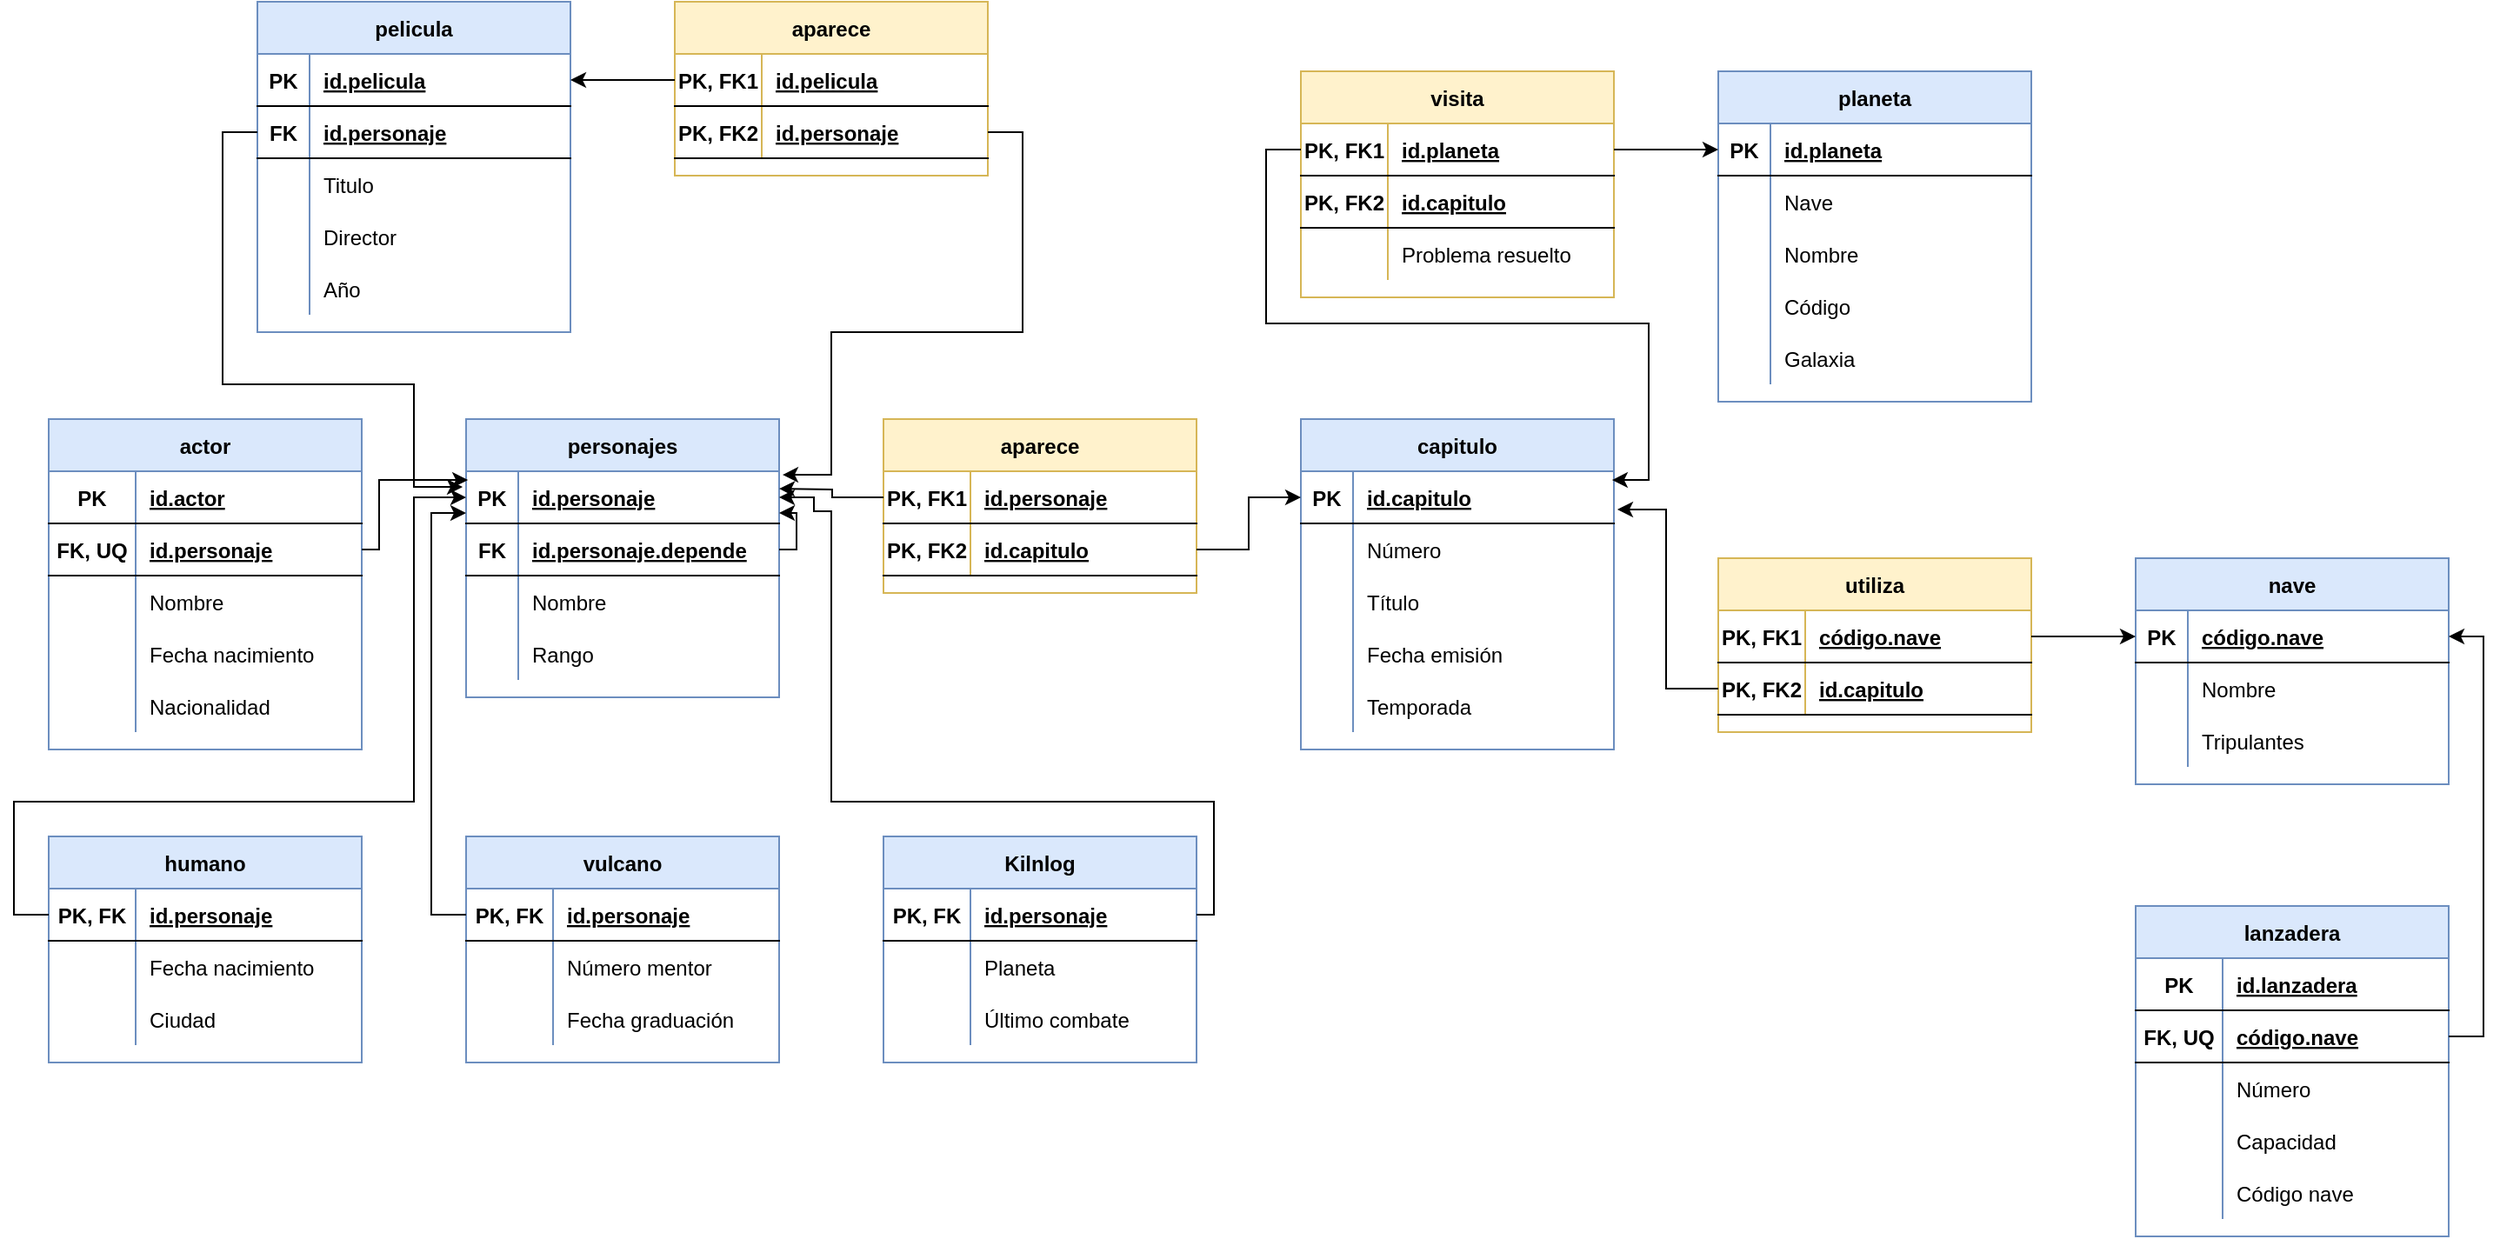 <mxfile version="20.5.1" type="github">
  <diagram id="0xxKBt_zIRBhsiImjo-v" name="Página-1">
    <mxGraphModel dx="868" dy="482" grid="1" gridSize="10" guides="1" tooltips="1" connect="1" arrows="1" fold="1" page="1" pageScale="1" pageWidth="827" pageHeight="1169" math="0" shadow="0">
      <root>
        <mxCell id="0" />
        <mxCell id="1" parent="0" />
        <mxCell id="t3VpPceT7jCEwSQQb5dG-1" value="personajes" style="shape=table;startSize=30;container=1;collapsible=1;childLayout=tableLayout;fixedRows=1;rowLines=0;fontStyle=1;align=center;resizeLast=1;fillColor=#dae8fc;strokeColor=#6c8ebf;" vertex="1" parent="1">
          <mxGeometry x="330" y="320" width="180" height="160" as="geometry" />
        </mxCell>
        <mxCell id="t3VpPceT7jCEwSQQb5dG-2" value="" style="shape=tableRow;horizontal=0;startSize=0;swimlaneHead=0;swimlaneBody=0;fillColor=none;collapsible=0;dropTarget=0;points=[[0,0.5],[1,0.5]];portConstraint=eastwest;top=0;left=0;right=0;bottom=1;" vertex="1" parent="t3VpPceT7jCEwSQQb5dG-1">
          <mxGeometry y="30" width="180" height="30" as="geometry" />
        </mxCell>
        <mxCell id="t3VpPceT7jCEwSQQb5dG-3" value="PK" style="shape=partialRectangle;connectable=0;fillColor=none;top=0;left=0;bottom=0;right=0;fontStyle=1;overflow=hidden;" vertex="1" parent="t3VpPceT7jCEwSQQb5dG-2">
          <mxGeometry width="30" height="30" as="geometry">
            <mxRectangle width="30" height="30" as="alternateBounds" />
          </mxGeometry>
        </mxCell>
        <mxCell id="t3VpPceT7jCEwSQQb5dG-4" value="id.personaje" style="shape=partialRectangle;connectable=0;fillColor=none;top=0;left=0;bottom=0;right=0;align=left;spacingLeft=6;fontStyle=5;overflow=hidden;" vertex="1" parent="t3VpPceT7jCEwSQQb5dG-2">
          <mxGeometry x="30" width="150" height="30" as="geometry">
            <mxRectangle width="150" height="30" as="alternateBounds" />
          </mxGeometry>
        </mxCell>
        <mxCell id="t3VpPceT7jCEwSQQb5dG-154" value="" style="shape=tableRow;horizontal=0;startSize=0;swimlaneHead=0;swimlaneBody=0;fillColor=none;collapsible=0;dropTarget=0;points=[[0,0.5],[1,0.5]];portConstraint=eastwest;top=0;left=0;right=0;bottom=1;" vertex="1" parent="t3VpPceT7jCEwSQQb5dG-1">
          <mxGeometry y="60" width="180" height="30" as="geometry" />
        </mxCell>
        <mxCell id="t3VpPceT7jCEwSQQb5dG-155" value="FK" style="shape=partialRectangle;connectable=0;fillColor=none;top=0;left=0;bottom=0;right=0;fontStyle=1;overflow=hidden;" vertex="1" parent="t3VpPceT7jCEwSQQb5dG-154">
          <mxGeometry width="30" height="30" as="geometry">
            <mxRectangle width="30" height="30" as="alternateBounds" />
          </mxGeometry>
        </mxCell>
        <mxCell id="t3VpPceT7jCEwSQQb5dG-156" value="id.personaje.depende" style="shape=partialRectangle;connectable=0;fillColor=none;top=0;left=0;bottom=0;right=0;align=left;spacingLeft=6;fontStyle=5;overflow=hidden;" vertex="1" parent="t3VpPceT7jCEwSQQb5dG-154">
          <mxGeometry x="30" width="150" height="30" as="geometry">
            <mxRectangle width="150" height="30" as="alternateBounds" />
          </mxGeometry>
        </mxCell>
        <mxCell id="t3VpPceT7jCEwSQQb5dG-5" value="" style="shape=tableRow;horizontal=0;startSize=0;swimlaneHead=0;swimlaneBody=0;fillColor=none;collapsible=0;dropTarget=0;points=[[0,0.5],[1,0.5]];portConstraint=eastwest;top=0;left=0;right=0;bottom=0;" vertex="1" parent="t3VpPceT7jCEwSQQb5dG-1">
          <mxGeometry y="90" width="180" height="30" as="geometry" />
        </mxCell>
        <mxCell id="t3VpPceT7jCEwSQQb5dG-6" value="" style="shape=partialRectangle;connectable=0;fillColor=none;top=0;left=0;bottom=0;right=0;editable=1;overflow=hidden;" vertex="1" parent="t3VpPceT7jCEwSQQb5dG-5">
          <mxGeometry width="30" height="30" as="geometry">
            <mxRectangle width="30" height="30" as="alternateBounds" />
          </mxGeometry>
        </mxCell>
        <mxCell id="t3VpPceT7jCEwSQQb5dG-7" value="Nombre" style="shape=partialRectangle;connectable=0;fillColor=none;top=0;left=0;bottom=0;right=0;align=left;spacingLeft=6;overflow=hidden;" vertex="1" parent="t3VpPceT7jCEwSQQb5dG-5">
          <mxGeometry x="30" width="150" height="30" as="geometry">
            <mxRectangle width="150" height="30" as="alternateBounds" />
          </mxGeometry>
        </mxCell>
        <mxCell id="t3VpPceT7jCEwSQQb5dG-8" value="" style="shape=tableRow;horizontal=0;startSize=0;swimlaneHead=0;swimlaneBody=0;fillColor=none;collapsible=0;dropTarget=0;points=[[0,0.5],[1,0.5]];portConstraint=eastwest;top=0;left=0;right=0;bottom=0;" vertex="1" parent="t3VpPceT7jCEwSQQb5dG-1">
          <mxGeometry y="120" width="180" height="30" as="geometry" />
        </mxCell>
        <mxCell id="t3VpPceT7jCEwSQQb5dG-9" value="" style="shape=partialRectangle;connectable=0;fillColor=none;top=0;left=0;bottom=0;right=0;editable=1;overflow=hidden;" vertex="1" parent="t3VpPceT7jCEwSQQb5dG-8">
          <mxGeometry width="30" height="30" as="geometry">
            <mxRectangle width="30" height="30" as="alternateBounds" />
          </mxGeometry>
        </mxCell>
        <mxCell id="t3VpPceT7jCEwSQQb5dG-10" value="Rango" style="shape=partialRectangle;connectable=0;fillColor=none;top=0;left=0;bottom=0;right=0;align=left;spacingLeft=6;overflow=hidden;" vertex="1" parent="t3VpPceT7jCEwSQQb5dG-8">
          <mxGeometry x="30" width="150" height="30" as="geometry">
            <mxRectangle width="150" height="30" as="alternateBounds" />
          </mxGeometry>
        </mxCell>
        <mxCell id="t3VpPceT7jCEwSQQb5dG-158" style="edgeStyle=orthogonalEdgeStyle;rounded=0;orthogonalLoop=1;jettySize=auto;html=1;exitX=1;exitY=0.5;exitDx=0;exitDy=0;entryX=1;entryY=0.8;entryDx=0;entryDy=0;entryPerimeter=0;" edge="1" parent="t3VpPceT7jCEwSQQb5dG-1" source="t3VpPceT7jCEwSQQb5dG-154" target="t3VpPceT7jCEwSQQb5dG-2">
          <mxGeometry relative="1" as="geometry">
            <mxPoint x="190" y="50" as="targetPoint" />
            <Array as="points">
              <mxPoint x="190" y="75" />
              <mxPoint x="190" y="54" />
            </Array>
          </mxGeometry>
        </mxCell>
        <mxCell id="t3VpPceT7jCEwSQQb5dG-14" value="vulcano" style="shape=table;startSize=30;container=1;collapsible=1;childLayout=tableLayout;fixedRows=1;rowLines=0;fontStyle=1;align=center;resizeLast=1;fillColor=#dae8fc;strokeColor=#6c8ebf;" vertex="1" parent="1">
          <mxGeometry x="330" y="560" width="180" height="130" as="geometry" />
        </mxCell>
        <mxCell id="t3VpPceT7jCEwSQQb5dG-15" value="" style="shape=tableRow;horizontal=0;startSize=0;swimlaneHead=0;swimlaneBody=0;fillColor=none;collapsible=0;dropTarget=0;points=[[0,0.5],[1,0.5]];portConstraint=eastwest;top=0;left=0;right=0;bottom=1;" vertex="1" parent="t3VpPceT7jCEwSQQb5dG-14">
          <mxGeometry y="30" width="180" height="30" as="geometry" />
        </mxCell>
        <mxCell id="t3VpPceT7jCEwSQQb5dG-16" value="PK, FK" style="shape=partialRectangle;connectable=0;fillColor=none;top=0;left=0;bottom=0;right=0;fontStyle=1;overflow=hidden;" vertex="1" parent="t3VpPceT7jCEwSQQb5dG-15">
          <mxGeometry width="50" height="30" as="geometry">
            <mxRectangle width="50" height="30" as="alternateBounds" />
          </mxGeometry>
        </mxCell>
        <mxCell id="t3VpPceT7jCEwSQQb5dG-17" value="id.personaje" style="shape=partialRectangle;connectable=0;fillColor=none;top=0;left=0;bottom=0;right=0;align=left;spacingLeft=6;fontStyle=5;overflow=hidden;" vertex="1" parent="t3VpPceT7jCEwSQQb5dG-15">
          <mxGeometry x="50" width="130" height="30" as="geometry">
            <mxRectangle width="130" height="30" as="alternateBounds" />
          </mxGeometry>
        </mxCell>
        <mxCell id="t3VpPceT7jCEwSQQb5dG-18" value="" style="shape=tableRow;horizontal=0;startSize=0;swimlaneHead=0;swimlaneBody=0;fillColor=none;collapsible=0;dropTarget=0;points=[[0,0.5],[1,0.5]];portConstraint=eastwest;top=0;left=0;right=0;bottom=0;" vertex="1" parent="t3VpPceT7jCEwSQQb5dG-14">
          <mxGeometry y="60" width="180" height="30" as="geometry" />
        </mxCell>
        <mxCell id="t3VpPceT7jCEwSQQb5dG-19" value="" style="shape=partialRectangle;connectable=0;fillColor=none;top=0;left=0;bottom=0;right=0;editable=1;overflow=hidden;" vertex="1" parent="t3VpPceT7jCEwSQQb5dG-18">
          <mxGeometry width="50" height="30" as="geometry">
            <mxRectangle width="50" height="30" as="alternateBounds" />
          </mxGeometry>
        </mxCell>
        <mxCell id="t3VpPceT7jCEwSQQb5dG-20" value="Número mentor" style="shape=partialRectangle;connectable=0;fillColor=none;top=0;left=0;bottom=0;right=0;align=left;spacingLeft=6;overflow=hidden;" vertex="1" parent="t3VpPceT7jCEwSQQb5dG-18">
          <mxGeometry x="50" width="130" height="30" as="geometry">
            <mxRectangle width="130" height="30" as="alternateBounds" />
          </mxGeometry>
        </mxCell>
        <mxCell id="t3VpPceT7jCEwSQQb5dG-21" value="" style="shape=tableRow;horizontal=0;startSize=0;swimlaneHead=0;swimlaneBody=0;fillColor=none;collapsible=0;dropTarget=0;points=[[0,0.5],[1,0.5]];portConstraint=eastwest;top=0;left=0;right=0;bottom=0;" vertex="1" parent="t3VpPceT7jCEwSQQb5dG-14">
          <mxGeometry y="90" width="180" height="30" as="geometry" />
        </mxCell>
        <mxCell id="t3VpPceT7jCEwSQQb5dG-22" value="" style="shape=partialRectangle;connectable=0;fillColor=none;top=0;left=0;bottom=0;right=0;editable=1;overflow=hidden;" vertex="1" parent="t3VpPceT7jCEwSQQb5dG-21">
          <mxGeometry width="50" height="30" as="geometry">
            <mxRectangle width="50" height="30" as="alternateBounds" />
          </mxGeometry>
        </mxCell>
        <mxCell id="t3VpPceT7jCEwSQQb5dG-23" value="Fecha graduación" style="shape=partialRectangle;connectable=0;fillColor=none;top=0;left=0;bottom=0;right=0;align=left;spacingLeft=6;overflow=hidden;" vertex="1" parent="t3VpPceT7jCEwSQQb5dG-21">
          <mxGeometry x="50" width="130" height="30" as="geometry">
            <mxRectangle width="130" height="30" as="alternateBounds" />
          </mxGeometry>
        </mxCell>
        <mxCell id="t3VpPceT7jCEwSQQb5dG-27" value="Kilnlog" style="shape=table;startSize=30;container=1;collapsible=1;childLayout=tableLayout;fixedRows=1;rowLines=0;fontStyle=1;align=center;resizeLast=1;fillColor=#dae8fc;strokeColor=#6c8ebf;" vertex="1" parent="1">
          <mxGeometry x="570" y="560" width="180" height="130" as="geometry" />
        </mxCell>
        <mxCell id="t3VpPceT7jCEwSQQb5dG-28" value="" style="shape=tableRow;horizontal=0;startSize=0;swimlaneHead=0;swimlaneBody=0;fillColor=none;collapsible=0;dropTarget=0;points=[[0,0.5],[1,0.5]];portConstraint=eastwest;top=0;left=0;right=0;bottom=1;" vertex="1" parent="t3VpPceT7jCEwSQQb5dG-27">
          <mxGeometry y="30" width="180" height="30" as="geometry" />
        </mxCell>
        <mxCell id="t3VpPceT7jCEwSQQb5dG-29" value="PK, FK" style="shape=partialRectangle;connectable=0;fillColor=none;top=0;left=0;bottom=0;right=0;fontStyle=1;overflow=hidden;" vertex="1" parent="t3VpPceT7jCEwSQQb5dG-28">
          <mxGeometry width="50" height="30" as="geometry">
            <mxRectangle width="50" height="30" as="alternateBounds" />
          </mxGeometry>
        </mxCell>
        <mxCell id="t3VpPceT7jCEwSQQb5dG-30" value="id.personaje" style="shape=partialRectangle;connectable=0;fillColor=none;top=0;left=0;bottom=0;right=0;align=left;spacingLeft=6;fontStyle=5;overflow=hidden;" vertex="1" parent="t3VpPceT7jCEwSQQb5dG-28">
          <mxGeometry x="50" width="130" height="30" as="geometry">
            <mxRectangle width="130" height="30" as="alternateBounds" />
          </mxGeometry>
        </mxCell>
        <mxCell id="t3VpPceT7jCEwSQQb5dG-31" value="" style="shape=tableRow;horizontal=0;startSize=0;swimlaneHead=0;swimlaneBody=0;fillColor=none;collapsible=0;dropTarget=0;points=[[0,0.5],[1,0.5]];portConstraint=eastwest;top=0;left=0;right=0;bottom=0;" vertex="1" parent="t3VpPceT7jCEwSQQb5dG-27">
          <mxGeometry y="60" width="180" height="30" as="geometry" />
        </mxCell>
        <mxCell id="t3VpPceT7jCEwSQQb5dG-32" value="" style="shape=partialRectangle;connectable=0;fillColor=none;top=0;left=0;bottom=0;right=0;editable=1;overflow=hidden;" vertex="1" parent="t3VpPceT7jCEwSQQb5dG-31">
          <mxGeometry width="50" height="30" as="geometry">
            <mxRectangle width="50" height="30" as="alternateBounds" />
          </mxGeometry>
        </mxCell>
        <mxCell id="t3VpPceT7jCEwSQQb5dG-33" value="Planeta" style="shape=partialRectangle;connectable=0;fillColor=none;top=0;left=0;bottom=0;right=0;align=left;spacingLeft=6;overflow=hidden;" vertex="1" parent="t3VpPceT7jCEwSQQb5dG-31">
          <mxGeometry x="50" width="130" height="30" as="geometry">
            <mxRectangle width="130" height="30" as="alternateBounds" />
          </mxGeometry>
        </mxCell>
        <mxCell id="t3VpPceT7jCEwSQQb5dG-34" value="" style="shape=tableRow;horizontal=0;startSize=0;swimlaneHead=0;swimlaneBody=0;fillColor=none;collapsible=0;dropTarget=0;points=[[0,0.5],[1,0.5]];portConstraint=eastwest;top=0;left=0;right=0;bottom=0;" vertex="1" parent="t3VpPceT7jCEwSQQb5dG-27">
          <mxGeometry y="90" width="180" height="30" as="geometry" />
        </mxCell>
        <mxCell id="t3VpPceT7jCEwSQQb5dG-35" value="" style="shape=partialRectangle;connectable=0;fillColor=none;top=0;left=0;bottom=0;right=0;editable=1;overflow=hidden;" vertex="1" parent="t3VpPceT7jCEwSQQb5dG-34">
          <mxGeometry width="50" height="30" as="geometry">
            <mxRectangle width="50" height="30" as="alternateBounds" />
          </mxGeometry>
        </mxCell>
        <mxCell id="t3VpPceT7jCEwSQQb5dG-36" value="Último combate" style="shape=partialRectangle;connectable=0;fillColor=none;top=0;left=0;bottom=0;right=0;align=left;spacingLeft=6;overflow=hidden;" vertex="1" parent="t3VpPceT7jCEwSQQb5dG-34">
          <mxGeometry x="50" width="130" height="30" as="geometry">
            <mxRectangle width="130" height="30" as="alternateBounds" />
          </mxGeometry>
        </mxCell>
        <mxCell id="t3VpPceT7jCEwSQQb5dG-40" value="humano" style="shape=table;startSize=30;container=1;collapsible=1;childLayout=tableLayout;fixedRows=1;rowLines=0;fontStyle=1;align=center;resizeLast=1;fillColor=#dae8fc;strokeColor=#6c8ebf;" vertex="1" parent="1">
          <mxGeometry x="90" y="560" width="180" height="130" as="geometry" />
        </mxCell>
        <mxCell id="t3VpPceT7jCEwSQQb5dG-41" value="" style="shape=tableRow;horizontal=0;startSize=0;swimlaneHead=0;swimlaneBody=0;fillColor=none;collapsible=0;dropTarget=0;points=[[0,0.5],[1,0.5]];portConstraint=eastwest;top=0;left=0;right=0;bottom=1;" vertex="1" parent="t3VpPceT7jCEwSQQb5dG-40">
          <mxGeometry y="30" width="180" height="30" as="geometry" />
        </mxCell>
        <mxCell id="t3VpPceT7jCEwSQQb5dG-42" value="PK, FK" style="shape=partialRectangle;connectable=0;fillColor=none;top=0;left=0;bottom=0;right=0;fontStyle=1;overflow=hidden;" vertex="1" parent="t3VpPceT7jCEwSQQb5dG-41">
          <mxGeometry width="50" height="30" as="geometry">
            <mxRectangle width="50" height="30" as="alternateBounds" />
          </mxGeometry>
        </mxCell>
        <mxCell id="t3VpPceT7jCEwSQQb5dG-43" value="id.personaje" style="shape=partialRectangle;connectable=0;fillColor=none;top=0;left=0;bottom=0;right=0;align=left;spacingLeft=6;fontStyle=5;overflow=hidden;" vertex="1" parent="t3VpPceT7jCEwSQQb5dG-41">
          <mxGeometry x="50" width="130" height="30" as="geometry">
            <mxRectangle width="130" height="30" as="alternateBounds" />
          </mxGeometry>
        </mxCell>
        <mxCell id="t3VpPceT7jCEwSQQb5dG-44" value="" style="shape=tableRow;horizontal=0;startSize=0;swimlaneHead=0;swimlaneBody=0;fillColor=none;collapsible=0;dropTarget=0;points=[[0,0.5],[1,0.5]];portConstraint=eastwest;top=0;left=0;right=0;bottom=0;" vertex="1" parent="t3VpPceT7jCEwSQQb5dG-40">
          <mxGeometry y="60" width="180" height="30" as="geometry" />
        </mxCell>
        <mxCell id="t3VpPceT7jCEwSQQb5dG-45" value="" style="shape=partialRectangle;connectable=0;fillColor=none;top=0;left=0;bottom=0;right=0;editable=1;overflow=hidden;" vertex="1" parent="t3VpPceT7jCEwSQQb5dG-44">
          <mxGeometry width="50" height="30" as="geometry">
            <mxRectangle width="50" height="30" as="alternateBounds" />
          </mxGeometry>
        </mxCell>
        <mxCell id="t3VpPceT7jCEwSQQb5dG-46" value="Fecha nacimiento" style="shape=partialRectangle;connectable=0;fillColor=none;top=0;left=0;bottom=0;right=0;align=left;spacingLeft=6;overflow=hidden;" vertex="1" parent="t3VpPceT7jCEwSQQb5dG-44">
          <mxGeometry x="50" width="130" height="30" as="geometry">
            <mxRectangle width="130" height="30" as="alternateBounds" />
          </mxGeometry>
        </mxCell>
        <mxCell id="t3VpPceT7jCEwSQQb5dG-47" value="" style="shape=tableRow;horizontal=0;startSize=0;swimlaneHead=0;swimlaneBody=0;fillColor=none;collapsible=0;dropTarget=0;points=[[0,0.5],[1,0.5]];portConstraint=eastwest;top=0;left=0;right=0;bottom=0;" vertex="1" parent="t3VpPceT7jCEwSQQb5dG-40">
          <mxGeometry y="90" width="180" height="30" as="geometry" />
        </mxCell>
        <mxCell id="t3VpPceT7jCEwSQQb5dG-48" value="" style="shape=partialRectangle;connectable=0;fillColor=none;top=0;left=0;bottom=0;right=0;editable=1;overflow=hidden;" vertex="1" parent="t3VpPceT7jCEwSQQb5dG-47">
          <mxGeometry width="50" height="30" as="geometry">
            <mxRectangle width="50" height="30" as="alternateBounds" />
          </mxGeometry>
        </mxCell>
        <mxCell id="t3VpPceT7jCEwSQQb5dG-49" value="Ciudad" style="shape=partialRectangle;connectable=0;fillColor=none;top=0;left=0;bottom=0;right=0;align=left;spacingLeft=6;overflow=hidden;" vertex="1" parent="t3VpPceT7jCEwSQQb5dG-47">
          <mxGeometry x="50" width="130" height="30" as="geometry">
            <mxRectangle width="130" height="30" as="alternateBounds" />
          </mxGeometry>
        </mxCell>
        <mxCell id="t3VpPceT7jCEwSQQb5dG-55" style="edgeStyle=orthogonalEdgeStyle;rounded=0;orthogonalLoop=1;jettySize=auto;html=1;exitX=1;exitY=0.5;exitDx=0;exitDy=0;entryX=1;entryY=0.5;entryDx=0;entryDy=0;" edge="1" parent="1" source="t3VpPceT7jCEwSQQb5dG-28" target="t3VpPceT7jCEwSQQb5dG-2">
          <mxGeometry relative="1" as="geometry">
            <mxPoint x="520" y="370" as="targetPoint" />
            <Array as="points">
              <mxPoint x="760" y="605" />
              <mxPoint x="760" y="540" />
              <mxPoint x="540" y="540" />
              <mxPoint x="540" y="373" />
              <mxPoint x="530" y="373" />
              <mxPoint x="530" y="365" />
            </Array>
          </mxGeometry>
        </mxCell>
        <mxCell id="t3VpPceT7jCEwSQQb5dG-58" style="edgeStyle=orthogonalEdgeStyle;rounded=0;orthogonalLoop=1;jettySize=auto;html=1;exitX=0;exitY=0.5;exitDx=0;exitDy=0;entryX=0;entryY=0.5;entryDx=0;entryDy=0;" edge="1" parent="1" source="t3VpPceT7jCEwSQQb5dG-41" target="t3VpPceT7jCEwSQQb5dG-2">
          <mxGeometry relative="1" as="geometry">
            <Array as="points">
              <mxPoint x="70" y="605" />
              <mxPoint x="70" y="540" />
              <mxPoint x="300" y="540" />
              <mxPoint x="300" y="365" />
            </Array>
          </mxGeometry>
        </mxCell>
        <mxCell id="t3VpPceT7jCEwSQQb5dG-59" style="edgeStyle=orthogonalEdgeStyle;rounded=0;orthogonalLoop=1;jettySize=auto;html=1;" edge="1" parent="1" source="t3VpPceT7jCEwSQQb5dG-15">
          <mxGeometry relative="1" as="geometry">
            <mxPoint x="330" y="374" as="targetPoint" />
            <Array as="points">
              <mxPoint x="310" y="605" />
              <mxPoint x="310" y="374" />
            </Array>
          </mxGeometry>
        </mxCell>
        <mxCell id="t3VpPceT7jCEwSQQb5dG-60" value="actor" style="shape=table;startSize=30;container=1;collapsible=1;childLayout=tableLayout;fixedRows=1;rowLines=0;fontStyle=1;align=center;resizeLast=1;fillColor=#dae8fc;strokeColor=#6c8ebf;" vertex="1" parent="1">
          <mxGeometry x="90" y="320" width="180" height="190" as="geometry" />
        </mxCell>
        <mxCell id="t3VpPceT7jCEwSQQb5dG-61" value="" style="shape=tableRow;horizontal=0;startSize=0;swimlaneHead=0;swimlaneBody=0;fillColor=none;collapsible=0;dropTarget=0;points=[[0,0.5],[1,0.5]];portConstraint=eastwest;top=0;left=0;right=0;bottom=1;" vertex="1" parent="t3VpPceT7jCEwSQQb5dG-60">
          <mxGeometry y="30" width="180" height="30" as="geometry" />
        </mxCell>
        <mxCell id="t3VpPceT7jCEwSQQb5dG-62" value="PK" style="shape=partialRectangle;connectable=0;fillColor=none;top=0;left=0;bottom=0;right=0;fontStyle=1;overflow=hidden;" vertex="1" parent="t3VpPceT7jCEwSQQb5dG-61">
          <mxGeometry width="50" height="30" as="geometry">
            <mxRectangle width="50" height="30" as="alternateBounds" />
          </mxGeometry>
        </mxCell>
        <mxCell id="t3VpPceT7jCEwSQQb5dG-63" value="id.actor" style="shape=partialRectangle;connectable=0;fillColor=none;top=0;left=0;bottom=0;right=0;align=left;spacingLeft=6;fontStyle=5;overflow=hidden;" vertex="1" parent="t3VpPceT7jCEwSQQb5dG-61">
          <mxGeometry x="50" width="130" height="30" as="geometry">
            <mxRectangle width="130" height="30" as="alternateBounds" />
          </mxGeometry>
        </mxCell>
        <mxCell id="t3VpPceT7jCEwSQQb5dG-74" value="" style="shape=tableRow;horizontal=0;startSize=0;swimlaneHead=0;swimlaneBody=0;fillColor=none;collapsible=0;dropTarget=0;points=[[0,0.5],[1,0.5]];portConstraint=eastwest;top=0;left=0;right=0;bottom=1;" vertex="1" parent="t3VpPceT7jCEwSQQb5dG-60">
          <mxGeometry y="60" width="180" height="30" as="geometry" />
        </mxCell>
        <mxCell id="t3VpPceT7jCEwSQQb5dG-75" value="FK, UQ" style="shape=partialRectangle;connectable=0;fillColor=none;top=0;left=0;bottom=0;right=0;fontStyle=1;overflow=hidden;" vertex="1" parent="t3VpPceT7jCEwSQQb5dG-74">
          <mxGeometry width="50" height="30" as="geometry">
            <mxRectangle width="50" height="30" as="alternateBounds" />
          </mxGeometry>
        </mxCell>
        <mxCell id="t3VpPceT7jCEwSQQb5dG-76" value="id.personaje" style="shape=partialRectangle;connectable=0;fillColor=none;top=0;left=0;bottom=0;right=0;align=left;spacingLeft=6;fontStyle=5;overflow=hidden;" vertex="1" parent="t3VpPceT7jCEwSQQb5dG-74">
          <mxGeometry x="50" width="130" height="30" as="geometry">
            <mxRectangle width="130" height="30" as="alternateBounds" />
          </mxGeometry>
        </mxCell>
        <mxCell id="t3VpPceT7jCEwSQQb5dG-67" value="" style="shape=tableRow;horizontal=0;startSize=0;swimlaneHead=0;swimlaneBody=0;fillColor=none;collapsible=0;dropTarget=0;points=[[0,0.5],[1,0.5]];portConstraint=eastwest;top=0;left=0;right=0;bottom=0;" vertex="1" parent="t3VpPceT7jCEwSQQb5dG-60">
          <mxGeometry y="90" width="180" height="30" as="geometry" />
        </mxCell>
        <mxCell id="t3VpPceT7jCEwSQQb5dG-68" value="" style="shape=partialRectangle;connectable=0;fillColor=none;top=0;left=0;bottom=0;right=0;editable=1;overflow=hidden;" vertex="1" parent="t3VpPceT7jCEwSQQb5dG-67">
          <mxGeometry width="50" height="30" as="geometry">
            <mxRectangle width="50" height="30" as="alternateBounds" />
          </mxGeometry>
        </mxCell>
        <mxCell id="t3VpPceT7jCEwSQQb5dG-69" value="Nombre" style="shape=partialRectangle;connectable=0;fillColor=none;top=0;left=0;bottom=0;right=0;align=left;spacingLeft=6;overflow=hidden;" vertex="1" parent="t3VpPceT7jCEwSQQb5dG-67">
          <mxGeometry x="50" width="130" height="30" as="geometry">
            <mxRectangle width="130" height="30" as="alternateBounds" />
          </mxGeometry>
        </mxCell>
        <mxCell id="t3VpPceT7jCEwSQQb5dG-70" value="" style="shape=tableRow;horizontal=0;startSize=0;swimlaneHead=0;swimlaneBody=0;fillColor=none;collapsible=0;dropTarget=0;points=[[0,0.5],[1,0.5]];portConstraint=eastwest;top=0;left=0;right=0;bottom=0;" vertex="1" parent="t3VpPceT7jCEwSQQb5dG-60">
          <mxGeometry y="120" width="180" height="30" as="geometry" />
        </mxCell>
        <mxCell id="t3VpPceT7jCEwSQQb5dG-71" value="" style="shape=partialRectangle;connectable=0;fillColor=none;top=0;left=0;bottom=0;right=0;editable=1;overflow=hidden;" vertex="1" parent="t3VpPceT7jCEwSQQb5dG-70">
          <mxGeometry width="50" height="30" as="geometry">
            <mxRectangle width="50" height="30" as="alternateBounds" />
          </mxGeometry>
        </mxCell>
        <mxCell id="t3VpPceT7jCEwSQQb5dG-72" value="Fecha nacimiento" style="shape=partialRectangle;connectable=0;fillColor=none;top=0;left=0;bottom=0;right=0;align=left;spacingLeft=6;overflow=hidden;" vertex="1" parent="t3VpPceT7jCEwSQQb5dG-70">
          <mxGeometry x="50" width="130" height="30" as="geometry">
            <mxRectangle width="130" height="30" as="alternateBounds" />
          </mxGeometry>
        </mxCell>
        <mxCell id="t3VpPceT7jCEwSQQb5dG-77" value="" style="shape=tableRow;horizontal=0;startSize=0;swimlaneHead=0;swimlaneBody=0;fillColor=none;collapsible=0;dropTarget=0;points=[[0,0.5],[1,0.5]];portConstraint=eastwest;top=0;left=0;right=0;bottom=0;" vertex="1" parent="t3VpPceT7jCEwSQQb5dG-60">
          <mxGeometry y="150" width="180" height="30" as="geometry" />
        </mxCell>
        <mxCell id="t3VpPceT7jCEwSQQb5dG-78" value="" style="shape=partialRectangle;connectable=0;fillColor=none;top=0;left=0;bottom=0;right=0;editable=1;overflow=hidden;" vertex="1" parent="t3VpPceT7jCEwSQQb5dG-77">
          <mxGeometry width="50" height="30" as="geometry">
            <mxRectangle width="50" height="30" as="alternateBounds" />
          </mxGeometry>
        </mxCell>
        <mxCell id="t3VpPceT7jCEwSQQb5dG-79" value="Nacionalidad" style="shape=partialRectangle;connectable=0;fillColor=none;top=0;left=0;bottom=0;right=0;align=left;spacingLeft=6;overflow=hidden;" vertex="1" parent="t3VpPceT7jCEwSQQb5dG-77">
          <mxGeometry x="50" width="130" height="30" as="geometry">
            <mxRectangle width="130" height="30" as="alternateBounds" />
          </mxGeometry>
        </mxCell>
        <mxCell id="t3VpPceT7jCEwSQQb5dG-73" style="edgeStyle=orthogonalEdgeStyle;rounded=0;orthogonalLoop=1;jettySize=auto;html=1;exitX=1;exitY=0.5;exitDx=0;exitDy=0;entryX=0.006;entryY=0.167;entryDx=0;entryDy=0;entryPerimeter=0;" edge="1" parent="1" target="t3VpPceT7jCEwSQQb5dG-2">
          <mxGeometry relative="1" as="geometry">
            <mxPoint x="270" y="395" as="sourcePoint" />
            <Array as="points">
              <mxPoint x="280" y="395" />
              <mxPoint x="280" y="355" />
            </Array>
          </mxGeometry>
        </mxCell>
        <mxCell id="t3VpPceT7jCEwSQQb5dG-81" value="aparece" style="shape=table;startSize=30;container=1;collapsible=1;childLayout=tableLayout;fixedRows=1;rowLines=0;fontStyle=1;align=center;resizeLast=1;fillColor=#fff2cc;strokeColor=#d6b656;" vertex="1" parent="1">
          <mxGeometry x="570" y="320" width="180" height="100" as="geometry" />
        </mxCell>
        <mxCell id="t3VpPceT7jCEwSQQb5dG-82" value="" style="shape=tableRow;horizontal=0;startSize=0;swimlaneHead=0;swimlaneBody=0;fillColor=none;collapsible=0;dropTarget=0;points=[[0,0.5],[1,0.5]];portConstraint=eastwest;top=0;left=0;right=0;bottom=1;" vertex="1" parent="t3VpPceT7jCEwSQQb5dG-81">
          <mxGeometry y="30" width="180" height="30" as="geometry" />
        </mxCell>
        <mxCell id="t3VpPceT7jCEwSQQb5dG-83" value="PK, FK1" style="shape=partialRectangle;connectable=0;fillColor=none;top=0;left=0;bottom=0;right=0;fontStyle=1;overflow=hidden;" vertex="1" parent="t3VpPceT7jCEwSQQb5dG-82">
          <mxGeometry width="50" height="30" as="geometry">
            <mxRectangle width="50" height="30" as="alternateBounds" />
          </mxGeometry>
        </mxCell>
        <mxCell id="t3VpPceT7jCEwSQQb5dG-84" value="id.personaje" style="shape=partialRectangle;connectable=0;fillColor=none;top=0;left=0;bottom=0;right=0;align=left;spacingLeft=6;fontStyle=5;overflow=hidden;" vertex="1" parent="t3VpPceT7jCEwSQQb5dG-82">
          <mxGeometry x="50" width="130" height="30" as="geometry">
            <mxRectangle width="130" height="30" as="alternateBounds" />
          </mxGeometry>
        </mxCell>
        <mxCell id="t3VpPceT7jCEwSQQb5dG-107" value="" style="shape=tableRow;horizontal=0;startSize=0;swimlaneHead=0;swimlaneBody=0;fillColor=none;collapsible=0;dropTarget=0;points=[[0,0.5],[1,0.5]];portConstraint=eastwest;top=0;left=0;right=0;bottom=1;" vertex="1" parent="t3VpPceT7jCEwSQQb5dG-81">
          <mxGeometry y="60" width="180" height="30" as="geometry" />
        </mxCell>
        <mxCell id="t3VpPceT7jCEwSQQb5dG-108" value="PK, FK2" style="shape=partialRectangle;connectable=0;fillColor=none;top=0;left=0;bottom=0;right=0;fontStyle=1;overflow=hidden;" vertex="1" parent="t3VpPceT7jCEwSQQb5dG-107">
          <mxGeometry width="50" height="30" as="geometry">
            <mxRectangle width="50" height="30" as="alternateBounds" />
          </mxGeometry>
        </mxCell>
        <mxCell id="t3VpPceT7jCEwSQQb5dG-109" value="id.capitulo" style="shape=partialRectangle;connectable=0;fillColor=none;top=0;left=0;bottom=0;right=0;align=left;spacingLeft=6;fontStyle=5;overflow=hidden;" vertex="1" parent="t3VpPceT7jCEwSQQb5dG-107">
          <mxGeometry x="50" width="130" height="30" as="geometry">
            <mxRectangle width="130" height="30" as="alternateBounds" />
          </mxGeometry>
        </mxCell>
        <mxCell id="t3VpPceT7jCEwSQQb5dG-94" value="capitulo" style="shape=table;startSize=30;container=1;collapsible=1;childLayout=tableLayout;fixedRows=1;rowLines=0;fontStyle=1;align=center;resizeLast=1;fillColor=#dae8fc;strokeColor=#6c8ebf;" vertex="1" parent="1">
          <mxGeometry x="810" y="320" width="180" height="190" as="geometry" />
        </mxCell>
        <mxCell id="t3VpPceT7jCEwSQQb5dG-95" value="" style="shape=tableRow;horizontal=0;startSize=0;swimlaneHead=0;swimlaneBody=0;fillColor=none;collapsible=0;dropTarget=0;points=[[0,0.5],[1,0.5]];portConstraint=eastwest;top=0;left=0;right=0;bottom=1;" vertex="1" parent="t3VpPceT7jCEwSQQb5dG-94">
          <mxGeometry y="30" width="180" height="30" as="geometry" />
        </mxCell>
        <mxCell id="t3VpPceT7jCEwSQQb5dG-96" value="PK" style="shape=partialRectangle;connectable=0;fillColor=none;top=0;left=0;bottom=0;right=0;fontStyle=1;overflow=hidden;" vertex="1" parent="t3VpPceT7jCEwSQQb5dG-95">
          <mxGeometry width="30" height="30" as="geometry">
            <mxRectangle width="30" height="30" as="alternateBounds" />
          </mxGeometry>
        </mxCell>
        <mxCell id="t3VpPceT7jCEwSQQb5dG-97" value="id.capitulo" style="shape=partialRectangle;connectable=0;fillColor=none;top=0;left=0;bottom=0;right=0;align=left;spacingLeft=6;fontStyle=5;overflow=hidden;" vertex="1" parent="t3VpPceT7jCEwSQQb5dG-95">
          <mxGeometry x="30" width="150" height="30" as="geometry">
            <mxRectangle width="150" height="30" as="alternateBounds" />
          </mxGeometry>
        </mxCell>
        <mxCell id="t3VpPceT7jCEwSQQb5dG-98" value="" style="shape=tableRow;horizontal=0;startSize=0;swimlaneHead=0;swimlaneBody=0;fillColor=none;collapsible=0;dropTarget=0;points=[[0,0.5],[1,0.5]];portConstraint=eastwest;top=0;left=0;right=0;bottom=0;" vertex="1" parent="t3VpPceT7jCEwSQQb5dG-94">
          <mxGeometry y="60" width="180" height="30" as="geometry" />
        </mxCell>
        <mxCell id="t3VpPceT7jCEwSQQb5dG-99" value="" style="shape=partialRectangle;connectable=0;fillColor=none;top=0;left=0;bottom=0;right=0;editable=1;overflow=hidden;" vertex="1" parent="t3VpPceT7jCEwSQQb5dG-98">
          <mxGeometry width="30" height="30" as="geometry">
            <mxRectangle width="30" height="30" as="alternateBounds" />
          </mxGeometry>
        </mxCell>
        <mxCell id="t3VpPceT7jCEwSQQb5dG-100" value="Número" style="shape=partialRectangle;connectable=0;fillColor=none;top=0;left=0;bottom=0;right=0;align=left;spacingLeft=6;overflow=hidden;" vertex="1" parent="t3VpPceT7jCEwSQQb5dG-98">
          <mxGeometry x="30" width="150" height="30" as="geometry">
            <mxRectangle width="150" height="30" as="alternateBounds" />
          </mxGeometry>
        </mxCell>
        <mxCell id="t3VpPceT7jCEwSQQb5dG-101" value="" style="shape=tableRow;horizontal=0;startSize=0;swimlaneHead=0;swimlaneBody=0;fillColor=none;collapsible=0;dropTarget=0;points=[[0,0.5],[1,0.5]];portConstraint=eastwest;top=0;left=0;right=0;bottom=0;" vertex="1" parent="t3VpPceT7jCEwSQQb5dG-94">
          <mxGeometry y="90" width="180" height="30" as="geometry" />
        </mxCell>
        <mxCell id="t3VpPceT7jCEwSQQb5dG-102" value="" style="shape=partialRectangle;connectable=0;fillColor=none;top=0;left=0;bottom=0;right=0;editable=1;overflow=hidden;" vertex="1" parent="t3VpPceT7jCEwSQQb5dG-101">
          <mxGeometry width="30" height="30" as="geometry">
            <mxRectangle width="30" height="30" as="alternateBounds" />
          </mxGeometry>
        </mxCell>
        <mxCell id="t3VpPceT7jCEwSQQb5dG-103" value="Título" style="shape=partialRectangle;connectable=0;fillColor=none;top=0;left=0;bottom=0;right=0;align=left;spacingLeft=6;overflow=hidden;" vertex="1" parent="t3VpPceT7jCEwSQQb5dG-101">
          <mxGeometry x="30" width="150" height="30" as="geometry">
            <mxRectangle width="150" height="30" as="alternateBounds" />
          </mxGeometry>
        </mxCell>
        <mxCell id="t3VpPceT7jCEwSQQb5dG-104" value="" style="shape=tableRow;horizontal=0;startSize=0;swimlaneHead=0;swimlaneBody=0;fillColor=none;collapsible=0;dropTarget=0;points=[[0,0.5],[1,0.5]];portConstraint=eastwest;top=0;left=0;right=0;bottom=0;" vertex="1" parent="t3VpPceT7jCEwSQQb5dG-94">
          <mxGeometry y="120" width="180" height="30" as="geometry" />
        </mxCell>
        <mxCell id="t3VpPceT7jCEwSQQb5dG-105" value="" style="shape=partialRectangle;connectable=0;fillColor=none;top=0;left=0;bottom=0;right=0;editable=1;overflow=hidden;" vertex="1" parent="t3VpPceT7jCEwSQQb5dG-104">
          <mxGeometry width="30" height="30" as="geometry">
            <mxRectangle width="30" height="30" as="alternateBounds" />
          </mxGeometry>
        </mxCell>
        <mxCell id="t3VpPceT7jCEwSQQb5dG-106" value="Fecha emisión" style="shape=partialRectangle;connectable=0;fillColor=none;top=0;left=0;bottom=0;right=0;align=left;spacingLeft=6;overflow=hidden;" vertex="1" parent="t3VpPceT7jCEwSQQb5dG-104">
          <mxGeometry x="30" width="150" height="30" as="geometry">
            <mxRectangle width="150" height="30" as="alternateBounds" />
          </mxGeometry>
        </mxCell>
        <mxCell id="t3VpPceT7jCEwSQQb5dG-112" value="" style="shape=tableRow;horizontal=0;startSize=0;swimlaneHead=0;swimlaneBody=0;fillColor=none;collapsible=0;dropTarget=0;points=[[0,0.5],[1,0.5]];portConstraint=eastwest;top=0;left=0;right=0;bottom=0;" vertex="1" parent="t3VpPceT7jCEwSQQb5dG-94">
          <mxGeometry y="150" width="180" height="30" as="geometry" />
        </mxCell>
        <mxCell id="t3VpPceT7jCEwSQQb5dG-113" value="" style="shape=partialRectangle;connectable=0;fillColor=none;top=0;left=0;bottom=0;right=0;editable=1;overflow=hidden;" vertex="1" parent="t3VpPceT7jCEwSQQb5dG-112">
          <mxGeometry width="30" height="30" as="geometry">
            <mxRectangle width="30" height="30" as="alternateBounds" />
          </mxGeometry>
        </mxCell>
        <mxCell id="t3VpPceT7jCEwSQQb5dG-114" value="Temporada" style="shape=partialRectangle;connectable=0;fillColor=none;top=0;left=0;bottom=0;right=0;align=left;spacingLeft=6;overflow=hidden;" vertex="1" parent="t3VpPceT7jCEwSQQb5dG-112">
          <mxGeometry x="30" width="150" height="30" as="geometry">
            <mxRectangle width="150" height="30" as="alternateBounds" />
          </mxGeometry>
        </mxCell>
        <mxCell id="t3VpPceT7jCEwSQQb5dG-110" style="edgeStyle=orthogonalEdgeStyle;rounded=0;orthogonalLoop=1;jettySize=auto;html=1;exitX=0;exitY=0.5;exitDx=0;exitDy=0;" edge="1" parent="1" source="t3VpPceT7jCEwSQQb5dG-82">
          <mxGeometry relative="1" as="geometry">
            <mxPoint x="510" y="360" as="targetPoint" />
          </mxGeometry>
        </mxCell>
        <mxCell id="t3VpPceT7jCEwSQQb5dG-111" style="edgeStyle=orthogonalEdgeStyle;rounded=0;orthogonalLoop=1;jettySize=auto;html=1;exitX=1;exitY=0.5;exitDx=0;exitDy=0;entryX=0;entryY=0.5;entryDx=0;entryDy=0;" edge="1" parent="1" source="t3VpPceT7jCEwSQQb5dG-107" target="t3VpPceT7jCEwSQQb5dG-95">
          <mxGeometry relative="1" as="geometry" />
        </mxCell>
        <mxCell id="t3VpPceT7jCEwSQQb5dG-115" value="aparece" style="shape=table;startSize=30;container=1;collapsible=1;childLayout=tableLayout;fixedRows=1;rowLines=0;fontStyle=1;align=center;resizeLast=1;fillColor=#fff2cc;strokeColor=#d6b656;" vertex="1" parent="1">
          <mxGeometry x="450" y="80" width="180" height="100" as="geometry" />
        </mxCell>
        <mxCell id="t3VpPceT7jCEwSQQb5dG-116" value="" style="shape=tableRow;horizontal=0;startSize=0;swimlaneHead=0;swimlaneBody=0;fillColor=none;collapsible=0;dropTarget=0;points=[[0,0.5],[1,0.5]];portConstraint=eastwest;top=0;left=0;right=0;bottom=1;" vertex="1" parent="t3VpPceT7jCEwSQQb5dG-115">
          <mxGeometry y="30" width="180" height="30" as="geometry" />
        </mxCell>
        <mxCell id="t3VpPceT7jCEwSQQb5dG-117" value="PK, FK1" style="shape=partialRectangle;connectable=0;fillColor=none;top=0;left=0;bottom=0;right=0;fontStyle=1;overflow=hidden;" vertex="1" parent="t3VpPceT7jCEwSQQb5dG-116">
          <mxGeometry width="50" height="30" as="geometry">
            <mxRectangle width="50" height="30" as="alternateBounds" />
          </mxGeometry>
        </mxCell>
        <mxCell id="t3VpPceT7jCEwSQQb5dG-118" value="id.pelicula" style="shape=partialRectangle;connectable=0;fillColor=none;top=0;left=0;bottom=0;right=0;align=left;spacingLeft=6;fontStyle=5;overflow=hidden;" vertex="1" parent="t3VpPceT7jCEwSQQb5dG-116">
          <mxGeometry x="50" width="130" height="30" as="geometry">
            <mxRectangle width="130" height="30" as="alternateBounds" />
          </mxGeometry>
        </mxCell>
        <mxCell id="t3VpPceT7jCEwSQQb5dG-163" value="" style="shape=tableRow;horizontal=0;startSize=0;swimlaneHead=0;swimlaneBody=0;fillColor=none;collapsible=0;dropTarget=0;points=[[0,0.5],[1,0.5]];portConstraint=eastwest;top=0;left=0;right=0;bottom=1;" vertex="1" parent="t3VpPceT7jCEwSQQb5dG-115">
          <mxGeometry y="60" width="180" height="30" as="geometry" />
        </mxCell>
        <mxCell id="t3VpPceT7jCEwSQQb5dG-164" value="PK, FK2" style="shape=partialRectangle;connectable=0;fillColor=none;top=0;left=0;bottom=0;right=0;fontStyle=1;overflow=hidden;" vertex="1" parent="t3VpPceT7jCEwSQQb5dG-163">
          <mxGeometry width="50" height="30" as="geometry">
            <mxRectangle width="50" height="30" as="alternateBounds" />
          </mxGeometry>
        </mxCell>
        <mxCell id="t3VpPceT7jCEwSQQb5dG-165" value="id.personaje" style="shape=partialRectangle;connectable=0;fillColor=none;top=0;left=0;bottom=0;right=0;align=left;spacingLeft=6;fontStyle=5;overflow=hidden;" vertex="1" parent="t3VpPceT7jCEwSQQb5dG-163">
          <mxGeometry x="50" width="130" height="30" as="geometry">
            <mxRectangle width="130" height="30" as="alternateBounds" />
          </mxGeometry>
        </mxCell>
        <mxCell id="t3VpPceT7jCEwSQQb5dG-141" value="pelicula" style="shape=table;startSize=30;container=1;collapsible=1;childLayout=tableLayout;fixedRows=1;rowLines=0;fontStyle=1;align=center;resizeLast=1;fillColor=#dae8fc;strokeColor=#6c8ebf;" vertex="1" parent="1">
          <mxGeometry x="210" y="80" width="180" height="190" as="geometry" />
        </mxCell>
        <mxCell id="t3VpPceT7jCEwSQQb5dG-142" value="" style="shape=tableRow;horizontal=0;startSize=0;swimlaneHead=0;swimlaneBody=0;fillColor=none;collapsible=0;dropTarget=0;points=[[0,0.5],[1,0.5]];portConstraint=eastwest;top=0;left=0;right=0;bottom=1;" vertex="1" parent="t3VpPceT7jCEwSQQb5dG-141">
          <mxGeometry y="30" width="180" height="30" as="geometry" />
        </mxCell>
        <mxCell id="t3VpPceT7jCEwSQQb5dG-143" value="PK" style="shape=partialRectangle;connectable=0;fillColor=none;top=0;left=0;bottom=0;right=0;fontStyle=1;overflow=hidden;" vertex="1" parent="t3VpPceT7jCEwSQQb5dG-142">
          <mxGeometry width="30" height="30" as="geometry">
            <mxRectangle width="30" height="30" as="alternateBounds" />
          </mxGeometry>
        </mxCell>
        <mxCell id="t3VpPceT7jCEwSQQb5dG-144" value="id.pelicula" style="shape=partialRectangle;connectable=0;fillColor=none;top=0;left=0;bottom=0;right=0;align=left;spacingLeft=6;fontStyle=5;overflow=hidden;" vertex="1" parent="t3VpPceT7jCEwSQQb5dG-142">
          <mxGeometry x="30" width="150" height="30" as="geometry">
            <mxRectangle width="150" height="30" as="alternateBounds" />
          </mxGeometry>
        </mxCell>
        <mxCell id="t3VpPceT7jCEwSQQb5dG-159" value="" style="shape=tableRow;horizontal=0;startSize=0;swimlaneHead=0;swimlaneBody=0;fillColor=none;collapsible=0;dropTarget=0;points=[[0,0.5],[1,0.5]];portConstraint=eastwest;top=0;left=0;right=0;bottom=1;" vertex="1" parent="t3VpPceT7jCEwSQQb5dG-141">
          <mxGeometry y="60" width="180" height="30" as="geometry" />
        </mxCell>
        <mxCell id="t3VpPceT7jCEwSQQb5dG-160" value="FK" style="shape=partialRectangle;connectable=0;fillColor=none;top=0;left=0;bottom=0;right=0;fontStyle=1;overflow=hidden;" vertex="1" parent="t3VpPceT7jCEwSQQb5dG-159">
          <mxGeometry width="30" height="30" as="geometry">
            <mxRectangle width="30" height="30" as="alternateBounds" />
          </mxGeometry>
        </mxCell>
        <mxCell id="t3VpPceT7jCEwSQQb5dG-161" value="id.personaje" style="shape=partialRectangle;connectable=0;fillColor=none;top=0;left=0;bottom=0;right=0;align=left;spacingLeft=6;fontStyle=5;overflow=hidden;" vertex="1" parent="t3VpPceT7jCEwSQQb5dG-159">
          <mxGeometry x="30" width="150" height="30" as="geometry">
            <mxRectangle width="150" height="30" as="alternateBounds" />
          </mxGeometry>
        </mxCell>
        <mxCell id="t3VpPceT7jCEwSQQb5dG-145" value="" style="shape=tableRow;horizontal=0;startSize=0;swimlaneHead=0;swimlaneBody=0;fillColor=none;collapsible=0;dropTarget=0;points=[[0,0.5],[1,0.5]];portConstraint=eastwest;top=0;left=0;right=0;bottom=0;" vertex="1" parent="t3VpPceT7jCEwSQQb5dG-141">
          <mxGeometry y="90" width="180" height="30" as="geometry" />
        </mxCell>
        <mxCell id="t3VpPceT7jCEwSQQb5dG-146" value="" style="shape=partialRectangle;connectable=0;fillColor=none;top=0;left=0;bottom=0;right=0;editable=1;overflow=hidden;" vertex="1" parent="t3VpPceT7jCEwSQQb5dG-145">
          <mxGeometry width="30" height="30" as="geometry">
            <mxRectangle width="30" height="30" as="alternateBounds" />
          </mxGeometry>
        </mxCell>
        <mxCell id="t3VpPceT7jCEwSQQb5dG-147" value="Titulo" style="shape=partialRectangle;connectable=0;fillColor=none;top=0;left=0;bottom=0;right=0;align=left;spacingLeft=6;overflow=hidden;" vertex="1" parent="t3VpPceT7jCEwSQQb5dG-145">
          <mxGeometry x="30" width="150" height="30" as="geometry">
            <mxRectangle width="150" height="30" as="alternateBounds" />
          </mxGeometry>
        </mxCell>
        <mxCell id="t3VpPceT7jCEwSQQb5dG-148" value="" style="shape=tableRow;horizontal=0;startSize=0;swimlaneHead=0;swimlaneBody=0;fillColor=none;collapsible=0;dropTarget=0;points=[[0,0.5],[1,0.5]];portConstraint=eastwest;top=0;left=0;right=0;bottom=0;" vertex="1" parent="t3VpPceT7jCEwSQQb5dG-141">
          <mxGeometry y="120" width="180" height="30" as="geometry" />
        </mxCell>
        <mxCell id="t3VpPceT7jCEwSQQb5dG-149" value="" style="shape=partialRectangle;connectable=0;fillColor=none;top=0;left=0;bottom=0;right=0;editable=1;overflow=hidden;" vertex="1" parent="t3VpPceT7jCEwSQQb5dG-148">
          <mxGeometry width="30" height="30" as="geometry">
            <mxRectangle width="30" height="30" as="alternateBounds" />
          </mxGeometry>
        </mxCell>
        <mxCell id="t3VpPceT7jCEwSQQb5dG-150" value="Director" style="shape=partialRectangle;connectable=0;fillColor=none;top=0;left=0;bottom=0;right=0;align=left;spacingLeft=6;overflow=hidden;" vertex="1" parent="t3VpPceT7jCEwSQQb5dG-148">
          <mxGeometry x="30" width="150" height="30" as="geometry">
            <mxRectangle width="150" height="30" as="alternateBounds" />
          </mxGeometry>
        </mxCell>
        <mxCell id="t3VpPceT7jCEwSQQb5dG-151" value="" style="shape=tableRow;horizontal=0;startSize=0;swimlaneHead=0;swimlaneBody=0;fillColor=none;collapsible=0;dropTarget=0;points=[[0,0.5],[1,0.5]];portConstraint=eastwest;top=0;left=0;right=0;bottom=0;" vertex="1" parent="t3VpPceT7jCEwSQQb5dG-141">
          <mxGeometry y="150" width="180" height="30" as="geometry" />
        </mxCell>
        <mxCell id="t3VpPceT7jCEwSQQb5dG-152" value="" style="shape=partialRectangle;connectable=0;fillColor=none;top=0;left=0;bottom=0;right=0;editable=1;overflow=hidden;" vertex="1" parent="t3VpPceT7jCEwSQQb5dG-151">
          <mxGeometry width="30" height="30" as="geometry">
            <mxRectangle width="30" height="30" as="alternateBounds" />
          </mxGeometry>
        </mxCell>
        <mxCell id="t3VpPceT7jCEwSQQb5dG-153" value="Año" style="shape=partialRectangle;connectable=0;fillColor=none;top=0;left=0;bottom=0;right=0;align=left;spacingLeft=6;overflow=hidden;" vertex="1" parent="t3VpPceT7jCEwSQQb5dG-151">
          <mxGeometry x="30" width="150" height="30" as="geometry">
            <mxRectangle width="150" height="30" as="alternateBounds" />
          </mxGeometry>
        </mxCell>
        <mxCell id="t3VpPceT7jCEwSQQb5dG-162" style="edgeStyle=orthogonalEdgeStyle;rounded=0;orthogonalLoop=1;jettySize=auto;html=1;exitX=0;exitY=0.5;exitDx=0;exitDy=0;entryX=-0.011;entryY=0.3;entryDx=0;entryDy=0;entryPerimeter=0;" edge="1" parent="1" source="t3VpPceT7jCEwSQQb5dG-159" target="t3VpPceT7jCEwSQQb5dG-2">
          <mxGeometry relative="1" as="geometry">
            <Array as="points">
              <mxPoint x="190" y="155" />
              <mxPoint x="190" y="300" />
              <mxPoint x="300" y="300" />
              <mxPoint x="300" y="359" />
            </Array>
          </mxGeometry>
        </mxCell>
        <mxCell id="t3VpPceT7jCEwSQQb5dG-166" style="edgeStyle=orthogonalEdgeStyle;rounded=0;orthogonalLoop=1;jettySize=auto;html=1;exitX=1;exitY=0.5;exitDx=0;exitDy=0;entryX=1.011;entryY=0.067;entryDx=0;entryDy=0;entryPerimeter=0;" edge="1" parent="1" source="t3VpPceT7jCEwSQQb5dG-163" target="t3VpPceT7jCEwSQQb5dG-2">
          <mxGeometry relative="1" as="geometry">
            <Array as="points">
              <mxPoint x="650" y="155" />
              <mxPoint x="650" y="270" />
              <mxPoint x="540" y="270" />
              <mxPoint x="540" y="352" />
            </Array>
          </mxGeometry>
        </mxCell>
        <mxCell id="t3VpPceT7jCEwSQQb5dG-167" style="edgeStyle=orthogonalEdgeStyle;rounded=0;orthogonalLoop=1;jettySize=auto;html=1;exitX=0;exitY=0.5;exitDx=0;exitDy=0;entryX=1;entryY=0.5;entryDx=0;entryDy=0;" edge="1" parent="1" source="t3VpPceT7jCEwSQQb5dG-116" target="t3VpPceT7jCEwSQQb5dG-142">
          <mxGeometry relative="1" as="geometry" />
        </mxCell>
        <mxCell id="t3VpPceT7jCEwSQQb5dG-168" value="utiliza" style="shape=table;startSize=30;container=1;collapsible=1;childLayout=tableLayout;fixedRows=1;rowLines=0;fontStyle=1;align=center;resizeLast=1;fillColor=#fff2cc;strokeColor=#d6b656;" vertex="1" parent="1">
          <mxGeometry x="1050" y="400" width="180" height="100" as="geometry" />
        </mxCell>
        <mxCell id="t3VpPceT7jCEwSQQb5dG-169" value="" style="shape=tableRow;horizontal=0;startSize=0;swimlaneHead=0;swimlaneBody=0;fillColor=none;collapsible=0;dropTarget=0;points=[[0,0.5],[1,0.5]];portConstraint=eastwest;top=0;left=0;right=0;bottom=1;" vertex="1" parent="t3VpPceT7jCEwSQQb5dG-168">
          <mxGeometry y="30" width="180" height="30" as="geometry" />
        </mxCell>
        <mxCell id="t3VpPceT7jCEwSQQb5dG-170" value="PK, FK1" style="shape=partialRectangle;connectable=0;fillColor=none;top=0;left=0;bottom=0;right=0;fontStyle=1;overflow=hidden;" vertex="1" parent="t3VpPceT7jCEwSQQb5dG-169">
          <mxGeometry width="50" height="30" as="geometry">
            <mxRectangle width="50" height="30" as="alternateBounds" />
          </mxGeometry>
        </mxCell>
        <mxCell id="t3VpPceT7jCEwSQQb5dG-171" value="código.nave" style="shape=partialRectangle;connectable=0;fillColor=none;top=0;left=0;bottom=0;right=0;align=left;spacingLeft=6;fontStyle=5;overflow=hidden;" vertex="1" parent="t3VpPceT7jCEwSQQb5dG-169">
          <mxGeometry x="50" width="130" height="30" as="geometry">
            <mxRectangle width="130" height="30" as="alternateBounds" />
          </mxGeometry>
        </mxCell>
        <mxCell id="t3VpPceT7jCEwSQQb5dG-194" value="" style="shape=tableRow;horizontal=0;startSize=0;swimlaneHead=0;swimlaneBody=0;fillColor=none;collapsible=0;dropTarget=0;points=[[0,0.5],[1,0.5]];portConstraint=eastwest;top=0;left=0;right=0;bottom=1;" vertex="1" parent="t3VpPceT7jCEwSQQb5dG-168">
          <mxGeometry y="60" width="180" height="30" as="geometry" />
        </mxCell>
        <mxCell id="t3VpPceT7jCEwSQQb5dG-195" value="PK, FK2" style="shape=partialRectangle;connectable=0;fillColor=none;top=0;left=0;bottom=0;right=0;fontStyle=1;overflow=hidden;" vertex="1" parent="t3VpPceT7jCEwSQQb5dG-194">
          <mxGeometry width="50" height="30" as="geometry">
            <mxRectangle width="50" height="30" as="alternateBounds" />
          </mxGeometry>
        </mxCell>
        <mxCell id="t3VpPceT7jCEwSQQb5dG-196" value="id.capitulo" style="shape=partialRectangle;connectable=0;fillColor=none;top=0;left=0;bottom=0;right=0;align=left;spacingLeft=6;fontStyle=5;overflow=hidden;" vertex="1" parent="t3VpPceT7jCEwSQQb5dG-194">
          <mxGeometry x="50" width="130" height="30" as="geometry">
            <mxRectangle width="130" height="30" as="alternateBounds" />
          </mxGeometry>
        </mxCell>
        <mxCell id="t3VpPceT7jCEwSQQb5dG-181" value="visita" style="shape=table;startSize=30;container=1;collapsible=1;childLayout=tableLayout;fixedRows=1;rowLines=0;fontStyle=1;align=center;resizeLast=1;fillColor=#fff2cc;strokeColor=#d6b656;" vertex="1" parent="1">
          <mxGeometry x="810" y="120" width="180" height="130" as="geometry" />
        </mxCell>
        <mxCell id="t3VpPceT7jCEwSQQb5dG-182" value="" style="shape=tableRow;horizontal=0;startSize=0;swimlaneHead=0;swimlaneBody=0;fillColor=none;collapsible=0;dropTarget=0;points=[[0,0.5],[1,0.5]];portConstraint=eastwest;top=0;left=0;right=0;bottom=1;" vertex="1" parent="t3VpPceT7jCEwSQQb5dG-181">
          <mxGeometry y="30" width="180" height="30" as="geometry" />
        </mxCell>
        <mxCell id="t3VpPceT7jCEwSQQb5dG-183" value="PK, FK1" style="shape=partialRectangle;connectable=0;fillColor=none;top=0;left=0;bottom=0;right=0;fontStyle=1;overflow=hidden;" vertex="1" parent="t3VpPceT7jCEwSQQb5dG-182">
          <mxGeometry width="50" height="30" as="geometry">
            <mxRectangle width="50" height="30" as="alternateBounds" />
          </mxGeometry>
        </mxCell>
        <mxCell id="t3VpPceT7jCEwSQQb5dG-184" value="id.planeta" style="shape=partialRectangle;connectable=0;fillColor=none;top=0;left=0;bottom=0;right=0;align=left;spacingLeft=6;fontStyle=5;overflow=hidden;" vertex="1" parent="t3VpPceT7jCEwSQQb5dG-182">
          <mxGeometry x="50" width="130" height="30" as="geometry">
            <mxRectangle width="130" height="30" as="alternateBounds" />
          </mxGeometry>
        </mxCell>
        <mxCell id="t3VpPceT7jCEwSQQb5dG-197" value="" style="shape=tableRow;horizontal=0;startSize=0;swimlaneHead=0;swimlaneBody=0;fillColor=none;collapsible=0;dropTarget=0;points=[[0,0.5],[1,0.5]];portConstraint=eastwest;top=0;left=0;right=0;bottom=1;" vertex="1" parent="t3VpPceT7jCEwSQQb5dG-181">
          <mxGeometry y="60" width="180" height="30" as="geometry" />
        </mxCell>
        <mxCell id="t3VpPceT7jCEwSQQb5dG-198" value="PK, FK2" style="shape=partialRectangle;connectable=0;fillColor=none;top=0;left=0;bottom=0;right=0;fontStyle=1;overflow=hidden;" vertex="1" parent="t3VpPceT7jCEwSQQb5dG-197">
          <mxGeometry width="50" height="30" as="geometry">
            <mxRectangle width="50" height="30" as="alternateBounds" />
          </mxGeometry>
        </mxCell>
        <mxCell id="t3VpPceT7jCEwSQQb5dG-199" value="id.capitulo" style="shape=partialRectangle;connectable=0;fillColor=none;top=0;left=0;bottom=0;right=0;align=left;spacingLeft=6;fontStyle=5;overflow=hidden;" vertex="1" parent="t3VpPceT7jCEwSQQb5dG-197">
          <mxGeometry x="50" width="130" height="30" as="geometry">
            <mxRectangle width="130" height="30" as="alternateBounds" />
          </mxGeometry>
        </mxCell>
        <mxCell id="t3VpPceT7jCEwSQQb5dG-185" value="" style="shape=tableRow;horizontal=0;startSize=0;swimlaneHead=0;swimlaneBody=0;fillColor=none;collapsible=0;dropTarget=0;points=[[0,0.5],[1,0.5]];portConstraint=eastwest;top=0;left=0;right=0;bottom=0;" vertex="1" parent="t3VpPceT7jCEwSQQb5dG-181">
          <mxGeometry y="90" width="180" height="30" as="geometry" />
        </mxCell>
        <mxCell id="t3VpPceT7jCEwSQQb5dG-186" value="" style="shape=partialRectangle;connectable=0;fillColor=none;top=0;left=0;bottom=0;right=0;editable=1;overflow=hidden;" vertex="1" parent="t3VpPceT7jCEwSQQb5dG-185">
          <mxGeometry width="50" height="30" as="geometry">
            <mxRectangle width="50" height="30" as="alternateBounds" />
          </mxGeometry>
        </mxCell>
        <mxCell id="t3VpPceT7jCEwSQQb5dG-187" value="Problema resuelto" style="shape=partialRectangle;connectable=0;fillColor=none;top=0;left=0;bottom=0;right=0;align=left;spacingLeft=6;overflow=hidden;" vertex="1" parent="t3VpPceT7jCEwSQQb5dG-185">
          <mxGeometry x="50" width="130" height="30" as="geometry">
            <mxRectangle width="130" height="30" as="alternateBounds" />
          </mxGeometry>
        </mxCell>
        <mxCell id="t3VpPceT7jCEwSQQb5dG-200" value="planeta" style="shape=table;startSize=30;container=1;collapsible=1;childLayout=tableLayout;fixedRows=1;rowLines=0;fontStyle=1;align=center;resizeLast=1;fillColor=#dae8fc;strokeColor=#6c8ebf;" vertex="1" parent="1">
          <mxGeometry x="1050" y="120" width="180" height="190" as="geometry" />
        </mxCell>
        <mxCell id="t3VpPceT7jCEwSQQb5dG-201" value="" style="shape=tableRow;horizontal=0;startSize=0;swimlaneHead=0;swimlaneBody=0;fillColor=none;collapsible=0;dropTarget=0;points=[[0,0.5],[1,0.5]];portConstraint=eastwest;top=0;left=0;right=0;bottom=1;" vertex="1" parent="t3VpPceT7jCEwSQQb5dG-200">
          <mxGeometry y="30" width="180" height="30" as="geometry" />
        </mxCell>
        <mxCell id="t3VpPceT7jCEwSQQb5dG-202" value="PK" style="shape=partialRectangle;connectable=0;fillColor=none;top=0;left=0;bottom=0;right=0;fontStyle=1;overflow=hidden;" vertex="1" parent="t3VpPceT7jCEwSQQb5dG-201">
          <mxGeometry width="30" height="30" as="geometry">
            <mxRectangle width="30" height="30" as="alternateBounds" />
          </mxGeometry>
        </mxCell>
        <mxCell id="t3VpPceT7jCEwSQQb5dG-203" value="id.planeta" style="shape=partialRectangle;connectable=0;fillColor=none;top=0;left=0;bottom=0;right=0;align=left;spacingLeft=6;fontStyle=5;overflow=hidden;" vertex="1" parent="t3VpPceT7jCEwSQQb5dG-201">
          <mxGeometry x="30" width="150" height="30" as="geometry">
            <mxRectangle width="150" height="30" as="alternateBounds" />
          </mxGeometry>
        </mxCell>
        <mxCell id="t3VpPceT7jCEwSQQb5dG-204" value="" style="shape=tableRow;horizontal=0;startSize=0;swimlaneHead=0;swimlaneBody=0;fillColor=none;collapsible=0;dropTarget=0;points=[[0,0.5],[1,0.5]];portConstraint=eastwest;top=0;left=0;right=0;bottom=0;" vertex="1" parent="t3VpPceT7jCEwSQQb5dG-200">
          <mxGeometry y="60" width="180" height="30" as="geometry" />
        </mxCell>
        <mxCell id="t3VpPceT7jCEwSQQb5dG-205" value="" style="shape=partialRectangle;connectable=0;fillColor=none;top=0;left=0;bottom=0;right=0;editable=1;overflow=hidden;" vertex="1" parent="t3VpPceT7jCEwSQQb5dG-204">
          <mxGeometry width="30" height="30" as="geometry">
            <mxRectangle width="30" height="30" as="alternateBounds" />
          </mxGeometry>
        </mxCell>
        <mxCell id="t3VpPceT7jCEwSQQb5dG-206" value="Nave" style="shape=partialRectangle;connectable=0;fillColor=none;top=0;left=0;bottom=0;right=0;align=left;spacingLeft=6;overflow=hidden;" vertex="1" parent="t3VpPceT7jCEwSQQb5dG-204">
          <mxGeometry x="30" width="150" height="30" as="geometry">
            <mxRectangle width="150" height="30" as="alternateBounds" />
          </mxGeometry>
        </mxCell>
        <mxCell id="t3VpPceT7jCEwSQQb5dG-207" value="" style="shape=tableRow;horizontal=0;startSize=0;swimlaneHead=0;swimlaneBody=0;fillColor=none;collapsible=0;dropTarget=0;points=[[0,0.5],[1,0.5]];portConstraint=eastwest;top=0;left=0;right=0;bottom=0;" vertex="1" parent="t3VpPceT7jCEwSQQb5dG-200">
          <mxGeometry y="90" width="180" height="30" as="geometry" />
        </mxCell>
        <mxCell id="t3VpPceT7jCEwSQQb5dG-208" value="" style="shape=partialRectangle;connectable=0;fillColor=none;top=0;left=0;bottom=0;right=0;editable=1;overflow=hidden;" vertex="1" parent="t3VpPceT7jCEwSQQb5dG-207">
          <mxGeometry width="30" height="30" as="geometry">
            <mxRectangle width="30" height="30" as="alternateBounds" />
          </mxGeometry>
        </mxCell>
        <mxCell id="t3VpPceT7jCEwSQQb5dG-209" value="Nombre" style="shape=partialRectangle;connectable=0;fillColor=none;top=0;left=0;bottom=0;right=0;align=left;spacingLeft=6;overflow=hidden;" vertex="1" parent="t3VpPceT7jCEwSQQb5dG-207">
          <mxGeometry x="30" width="150" height="30" as="geometry">
            <mxRectangle width="150" height="30" as="alternateBounds" />
          </mxGeometry>
        </mxCell>
        <mxCell id="t3VpPceT7jCEwSQQb5dG-210" value="" style="shape=tableRow;horizontal=0;startSize=0;swimlaneHead=0;swimlaneBody=0;fillColor=none;collapsible=0;dropTarget=0;points=[[0,0.5],[1,0.5]];portConstraint=eastwest;top=0;left=0;right=0;bottom=0;" vertex="1" parent="t3VpPceT7jCEwSQQb5dG-200">
          <mxGeometry y="120" width="180" height="30" as="geometry" />
        </mxCell>
        <mxCell id="t3VpPceT7jCEwSQQb5dG-211" value="" style="shape=partialRectangle;connectable=0;fillColor=none;top=0;left=0;bottom=0;right=0;editable=1;overflow=hidden;" vertex="1" parent="t3VpPceT7jCEwSQQb5dG-210">
          <mxGeometry width="30" height="30" as="geometry">
            <mxRectangle width="30" height="30" as="alternateBounds" />
          </mxGeometry>
        </mxCell>
        <mxCell id="t3VpPceT7jCEwSQQb5dG-212" value="Código" style="shape=partialRectangle;connectable=0;fillColor=none;top=0;left=0;bottom=0;right=0;align=left;spacingLeft=6;overflow=hidden;" vertex="1" parent="t3VpPceT7jCEwSQQb5dG-210">
          <mxGeometry x="30" width="150" height="30" as="geometry">
            <mxRectangle width="150" height="30" as="alternateBounds" />
          </mxGeometry>
        </mxCell>
        <mxCell id="t3VpPceT7jCEwSQQb5dG-213" value="" style="shape=tableRow;horizontal=0;startSize=0;swimlaneHead=0;swimlaneBody=0;fillColor=none;collapsible=0;dropTarget=0;points=[[0,0.5],[1,0.5]];portConstraint=eastwest;top=0;left=0;right=0;bottom=0;" vertex="1" parent="t3VpPceT7jCEwSQQb5dG-200">
          <mxGeometry y="150" width="180" height="30" as="geometry" />
        </mxCell>
        <mxCell id="t3VpPceT7jCEwSQQb5dG-214" value="" style="shape=partialRectangle;connectable=0;fillColor=none;top=0;left=0;bottom=0;right=0;editable=1;overflow=hidden;" vertex="1" parent="t3VpPceT7jCEwSQQb5dG-213">
          <mxGeometry width="30" height="30" as="geometry">
            <mxRectangle width="30" height="30" as="alternateBounds" />
          </mxGeometry>
        </mxCell>
        <mxCell id="t3VpPceT7jCEwSQQb5dG-215" value="Galaxia" style="shape=partialRectangle;connectable=0;fillColor=none;top=0;left=0;bottom=0;right=0;align=left;spacingLeft=6;overflow=hidden;" vertex="1" parent="t3VpPceT7jCEwSQQb5dG-213">
          <mxGeometry x="30" width="150" height="30" as="geometry">
            <mxRectangle width="150" height="30" as="alternateBounds" />
          </mxGeometry>
        </mxCell>
        <mxCell id="t3VpPceT7jCEwSQQb5dG-217" style="edgeStyle=orthogonalEdgeStyle;rounded=0;orthogonalLoop=1;jettySize=auto;html=1;exitX=1;exitY=0.5;exitDx=0;exitDy=0;entryX=0;entryY=0.5;entryDx=0;entryDy=0;" edge="1" parent="1" source="t3VpPceT7jCEwSQQb5dG-182" target="t3VpPceT7jCEwSQQb5dG-201">
          <mxGeometry relative="1" as="geometry" />
        </mxCell>
        <mxCell id="t3VpPceT7jCEwSQQb5dG-218" style="edgeStyle=orthogonalEdgeStyle;rounded=0;orthogonalLoop=1;jettySize=auto;html=1;exitX=0;exitY=0.5;exitDx=0;exitDy=0;entryX=0.994;entryY=0.167;entryDx=0;entryDy=0;entryPerimeter=0;" edge="1" parent="1" source="t3VpPceT7jCEwSQQb5dG-182" target="t3VpPceT7jCEwSQQb5dG-95">
          <mxGeometry relative="1" as="geometry" />
        </mxCell>
        <mxCell id="t3VpPceT7jCEwSQQb5dG-219" style="edgeStyle=orthogonalEdgeStyle;rounded=0;orthogonalLoop=1;jettySize=auto;html=1;exitX=0;exitY=0.5;exitDx=0;exitDy=0;entryX=1.011;entryY=0.733;entryDx=0;entryDy=0;entryPerimeter=0;" edge="1" parent="1" source="t3VpPceT7jCEwSQQb5dG-194" target="t3VpPceT7jCEwSQQb5dG-95">
          <mxGeometry relative="1" as="geometry" />
        </mxCell>
        <mxCell id="t3VpPceT7jCEwSQQb5dG-220" value="nave" style="shape=table;startSize=30;container=1;collapsible=1;childLayout=tableLayout;fixedRows=1;rowLines=0;fontStyle=1;align=center;resizeLast=1;fillColor=#dae8fc;strokeColor=#6c8ebf;" vertex="1" parent="1">
          <mxGeometry x="1290" y="400" width="180" height="130" as="geometry" />
        </mxCell>
        <mxCell id="t3VpPceT7jCEwSQQb5dG-221" value="" style="shape=tableRow;horizontal=0;startSize=0;swimlaneHead=0;swimlaneBody=0;fillColor=none;collapsible=0;dropTarget=0;points=[[0,0.5],[1,0.5]];portConstraint=eastwest;top=0;left=0;right=0;bottom=1;" vertex="1" parent="t3VpPceT7jCEwSQQb5dG-220">
          <mxGeometry y="30" width="180" height="30" as="geometry" />
        </mxCell>
        <mxCell id="t3VpPceT7jCEwSQQb5dG-222" value="PK" style="shape=partialRectangle;connectable=0;fillColor=none;top=0;left=0;bottom=0;right=0;fontStyle=1;overflow=hidden;" vertex="1" parent="t3VpPceT7jCEwSQQb5dG-221">
          <mxGeometry width="30" height="30" as="geometry">
            <mxRectangle width="30" height="30" as="alternateBounds" />
          </mxGeometry>
        </mxCell>
        <mxCell id="t3VpPceT7jCEwSQQb5dG-223" value="código.nave" style="shape=partialRectangle;connectable=0;fillColor=none;top=0;left=0;bottom=0;right=0;align=left;spacingLeft=6;fontStyle=5;overflow=hidden;" vertex="1" parent="t3VpPceT7jCEwSQQb5dG-221">
          <mxGeometry x="30" width="150" height="30" as="geometry">
            <mxRectangle width="150" height="30" as="alternateBounds" />
          </mxGeometry>
        </mxCell>
        <mxCell id="t3VpPceT7jCEwSQQb5dG-224" value="" style="shape=tableRow;horizontal=0;startSize=0;swimlaneHead=0;swimlaneBody=0;fillColor=none;collapsible=0;dropTarget=0;points=[[0,0.5],[1,0.5]];portConstraint=eastwest;top=0;left=0;right=0;bottom=0;" vertex="1" parent="t3VpPceT7jCEwSQQb5dG-220">
          <mxGeometry y="60" width="180" height="30" as="geometry" />
        </mxCell>
        <mxCell id="t3VpPceT7jCEwSQQb5dG-225" value="" style="shape=partialRectangle;connectable=0;fillColor=none;top=0;left=0;bottom=0;right=0;editable=1;overflow=hidden;" vertex="1" parent="t3VpPceT7jCEwSQQb5dG-224">
          <mxGeometry width="30" height="30" as="geometry">
            <mxRectangle width="30" height="30" as="alternateBounds" />
          </mxGeometry>
        </mxCell>
        <mxCell id="t3VpPceT7jCEwSQQb5dG-226" value="Nombre" style="shape=partialRectangle;connectable=0;fillColor=none;top=0;left=0;bottom=0;right=0;align=left;spacingLeft=6;overflow=hidden;" vertex="1" parent="t3VpPceT7jCEwSQQb5dG-224">
          <mxGeometry x="30" width="150" height="30" as="geometry">
            <mxRectangle width="150" height="30" as="alternateBounds" />
          </mxGeometry>
        </mxCell>
        <mxCell id="t3VpPceT7jCEwSQQb5dG-227" value="" style="shape=tableRow;horizontal=0;startSize=0;swimlaneHead=0;swimlaneBody=0;fillColor=none;collapsible=0;dropTarget=0;points=[[0,0.5],[1,0.5]];portConstraint=eastwest;top=0;left=0;right=0;bottom=0;" vertex="1" parent="t3VpPceT7jCEwSQQb5dG-220">
          <mxGeometry y="90" width="180" height="30" as="geometry" />
        </mxCell>
        <mxCell id="t3VpPceT7jCEwSQQb5dG-228" value="" style="shape=partialRectangle;connectable=0;fillColor=none;top=0;left=0;bottom=0;right=0;editable=1;overflow=hidden;" vertex="1" parent="t3VpPceT7jCEwSQQb5dG-227">
          <mxGeometry width="30" height="30" as="geometry">
            <mxRectangle width="30" height="30" as="alternateBounds" />
          </mxGeometry>
        </mxCell>
        <mxCell id="t3VpPceT7jCEwSQQb5dG-229" value="Tripulantes" style="shape=partialRectangle;connectable=0;fillColor=none;top=0;left=0;bottom=0;right=0;align=left;spacingLeft=6;overflow=hidden;" vertex="1" parent="t3VpPceT7jCEwSQQb5dG-227">
          <mxGeometry x="30" width="150" height="30" as="geometry">
            <mxRectangle width="150" height="30" as="alternateBounds" />
          </mxGeometry>
        </mxCell>
        <mxCell id="t3VpPceT7jCEwSQQb5dG-233" style="edgeStyle=orthogonalEdgeStyle;rounded=0;orthogonalLoop=1;jettySize=auto;html=1;exitX=1;exitY=0.5;exitDx=0;exitDy=0;entryX=0;entryY=0.5;entryDx=0;entryDy=0;" edge="1" parent="1" source="t3VpPceT7jCEwSQQb5dG-169" target="t3VpPceT7jCEwSQQb5dG-221">
          <mxGeometry relative="1" as="geometry" />
        </mxCell>
        <mxCell id="t3VpPceT7jCEwSQQb5dG-234" value="lanzadera" style="shape=table;startSize=30;container=1;collapsible=1;childLayout=tableLayout;fixedRows=1;rowLines=0;fontStyle=1;align=center;resizeLast=1;fillColor=#dae8fc;strokeColor=#6c8ebf;" vertex="1" parent="1">
          <mxGeometry x="1290" y="600" width="180" height="190" as="geometry" />
        </mxCell>
        <mxCell id="t3VpPceT7jCEwSQQb5dG-235" value="" style="shape=tableRow;horizontal=0;startSize=0;swimlaneHead=0;swimlaneBody=0;fillColor=none;collapsible=0;dropTarget=0;points=[[0,0.5],[1,0.5]];portConstraint=eastwest;top=0;left=0;right=0;bottom=1;" vertex="1" parent="t3VpPceT7jCEwSQQb5dG-234">
          <mxGeometry y="30" width="180" height="30" as="geometry" />
        </mxCell>
        <mxCell id="t3VpPceT7jCEwSQQb5dG-236" value="PK" style="shape=partialRectangle;connectable=0;fillColor=none;top=0;left=0;bottom=0;right=0;fontStyle=1;overflow=hidden;" vertex="1" parent="t3VpPceT7jCEwSQQb5dG-235">
          <mxGeometry width="50" height="30" as="geometry">
            <mxRectangle width="50" height="30" as="alternateBounds" />
          </mxGeometry>
        </mxCell>
        <mxCell id="t3VpPceT7jCEwSQQb5dG-237" value="id.lanzadera" style="shape=partialRectangle;connectable=0;fillColor=none;top=0;left=0;bottom=0;right=0;align=left;spacingLeft=6;fontStyle=5;overflow=hidden;" vertex="1" parent="t3VpPceT7jCEwSQQb5dG-235">
          <mxGeometry x="50" width="130" height="30" as="geometry">
            <mxRectangle width="130" height="30" as="alternateBounds" />
          </mxGeometry>
        </mxCell>
        <mxCell id="t3VpPceT7jCEwSQQb5dG-247" value="" style="shape=tableRow;horizontal=0;startSize=0;swimlaneHead=0;swimlaneBody=0;fillColor=none;collapsible=0;dropTarget=0;points=[[0,0.5],[1,0.5]];portConstraint=eastwest;top=0;left=0;right=0;bottom=1;" vertex="1" parent="t3VpPceT7jCEwSQQb5dG-234">
          <mxGeometry y="60" width="180" height="30" as="geometry" />
        </mxCell>
        <mxCell id="t3VpPceT7jCEwSQQb5dG-248" value="FK, UQ" style="shape=partialRectangle;connectable=0;fillColor=none;top=0;left=0;bottom=0;right=0;fontStyle=1;overflow=hidden;" vertex="1" parent="t3VpPceT7jCEwSQQb5dG-247">
          <mxGeometry width="50" height="30" as="geometry">
            <mxRectangle width="50" height="30" as="alternateBounds" />
          </mxGeometry>
        </mxCell>
        <mxCell id="t3VpPceT7jCEwSQQb5dG-249" value="código.nave" style="shape=partialRectangle;connectable=0;fillColor=none;top=0;left=0;bottom=0;right=0;align=left;spacingLeft=6;fontStyle=5;overflow=hidden;" vertex="1" parent="t3VpPceT7jCEwSQQb5dG-247">
          <mxGeometry x="50" width="130" height="30" as="geometry">
            <mxRectangle width="130" height="30" as="alternateBounds" />
          </mxGeometry>
        </mxCell>
        <mxCell id="t3VpPceT7jCEwSQQb5dG-241" value="" style="shape=tableRow;horizontal=0;startSize=0;swimlaneHead=0;swimlaneBody=0;fillColor=none;collapsible=0;dropTarget=0;points=[[0,0.5],[1,0.5]];portConstraint=eastwest;top=0;left=0;right=0;bottom=0;" vertex="1" parent="t3VpPceT7jCEwSQQb5dG-234">
          <mxGeometry y="90" width="180" height="30" as="geometry" />
        </mxCell>
        <mxCell id="t3VpPceT7jCEwSQQb5dG-242" value="" style="shape=partialRectangle;connectable=0;fillColor=none;top=0;left=0;bottom=0;right=0;editable=1;overflow=hidden;" vertex="1" parent="t3VpPceT7jCEwSQQb5dG-241">
          <mxGeometry width="50" height="30" as="geometry">
            <mxRectangle width="50" height="30" as="alternateBounds" />
          </mxGeometry>
        </mxCell>
        <mxCell id="t3VpPceT7jCEwSQQb5dG-243" value="Número" style="shape=partialRectangle;connectable=0;fillColor=none;top=0;left=0;bottom=0;right=0;align=left;spacingLeft=6;overflow=hidden;" vertex="1" parent="t3VpPceT7jCEwSQQb5dG-241">
          <mxGeometry x="50" width="130" height="30" as="geometry">
            <mxRectangle width="130" height="30" as="alternateBounds" />
          </mxGeometry>
        </mxCell>
        <mxCell id="t3VpPceT7jCEwSQQb5dG-244" value="" style="shape=tableRow;horizontal=0;startSize=0;swimlaneHead=0;swimlaneBody=0;fillColor=none;collapsible=0;dropTarget=0;points=[[0,0.5],[1,0.5]];portConstraint=eastwest;top=0;left=0;right=0;bottom=0;" vertex="1" parent="t3VpPceT7jCEwSQQb5dG-234">
          <mxGeometry y="120" width="180" height="30" as="geometry" />
        </mxCell>
        <mxCell id="t3VpPceT7jCEwSQQb5dG-245" value="" style="shape=partialRectangle;connectable=0;fillColor=none;top=0;left=0;bottom=0;right=0;editable=1;overflow=hidden;" vertex="1" parent="t3VpPceT7jCEwSQQb5dG-244">
          <mxGeometry width="50" height="30" as="geometry">
            <mxRectangle width="50" height="30" as="alternateBounds" />
          </mxGeometry>
        </mxCell>
        <mxCell id="t3VpPceT7jCEwSQQb5dG-246" value="Capacidad" style="shape=partialRectangle;connectable=0;fillColor=none;top=0;left=0;bottom=0;right=0;align=left;spacingLeft=6;overflow=hidden;" vertex="1" parent="t3VpPceT7jCEwSQQb5dG-244">
          <mxGeometry x="50" width="130" height="30" as="geometry">
            <mxRectangle width="130" height="30" as="alternateBounds" />
          </mxGeometry>
        </mxCell>
        <mxCell id="t3VpPceT7jCEwSQQb5dG-250" value="" style="shape=tableRow;horizontal=0;startSize=0;swimlaneHead=0;swimlaneBody=0;fillColor=none;collapsible=0;dropTarget=0;points=[[0,0.5],[1,0.5]];portConstraint=eastwest;top=0;left=0;right=0;bottom=0;" vertex="1" parent="t3VpPceT7jCEwSQQb5dG-234">
          <mxGeometry y="150" width="180" height="30" as="geometry" />
        </mxCell>
        <mxCell id="t3VpPceT7jCEwSQQb5dG-251" value="" style="shape=partialRectangle;connectable=0;fillColor=none;top=0;left=0;bottom=0;right=0;editable=1;overflow=hidden;" vertex="1" parent="t3VpPceT7jCEwSQQb5dG-250">
          <mxGeometry width="50" height="30" as="geometry">
            <mxRectangle width="50" height="30" as="alternateBounds" />
          </mxGeometry>
        </mxCell>
        <mxCell id="t3VpPceT7jCEwSQQb5dG-252" value="Código nave" style="shape=partialRectangle;connectable=0;fillColor=none;top=0;left=0;bottom=0;right=0;align=left;spacingLeft=6;overflow=hidden;" vertex="1" parent="t3VpPceT7jCEwSQQb5dG-250">
          <mxGeometry x="50" width="130" height="30" as="geometry">
            <mxRectangle width="130" height="30" as="alternateBounds" />
          </mxGeometry>
        </mxCell>
        <mxCell id="t3VpPceT7jCEwSQQb5dG-253" style="edgeStyle=orthogonalEdgeStyle;rounded=0;orthogonalLoop=1;jettySize=auto;html=1;exitX=1;exitY=0.5;exitDx=0;exitDy=0;entryX=1;entryY=0.5;entryDx=0;entryDy=0;" edge="1" parent="1" source="t3VpPceT7jCEwSQQb5dG-247" target="t3VpPceT7jCEwSQQb5dG-221">
          <mxGeometry relative="1" as="geometry" />
        </mxCell>
      </root>
    </mxGraphModel>
  </diagram>
</mxfile>
